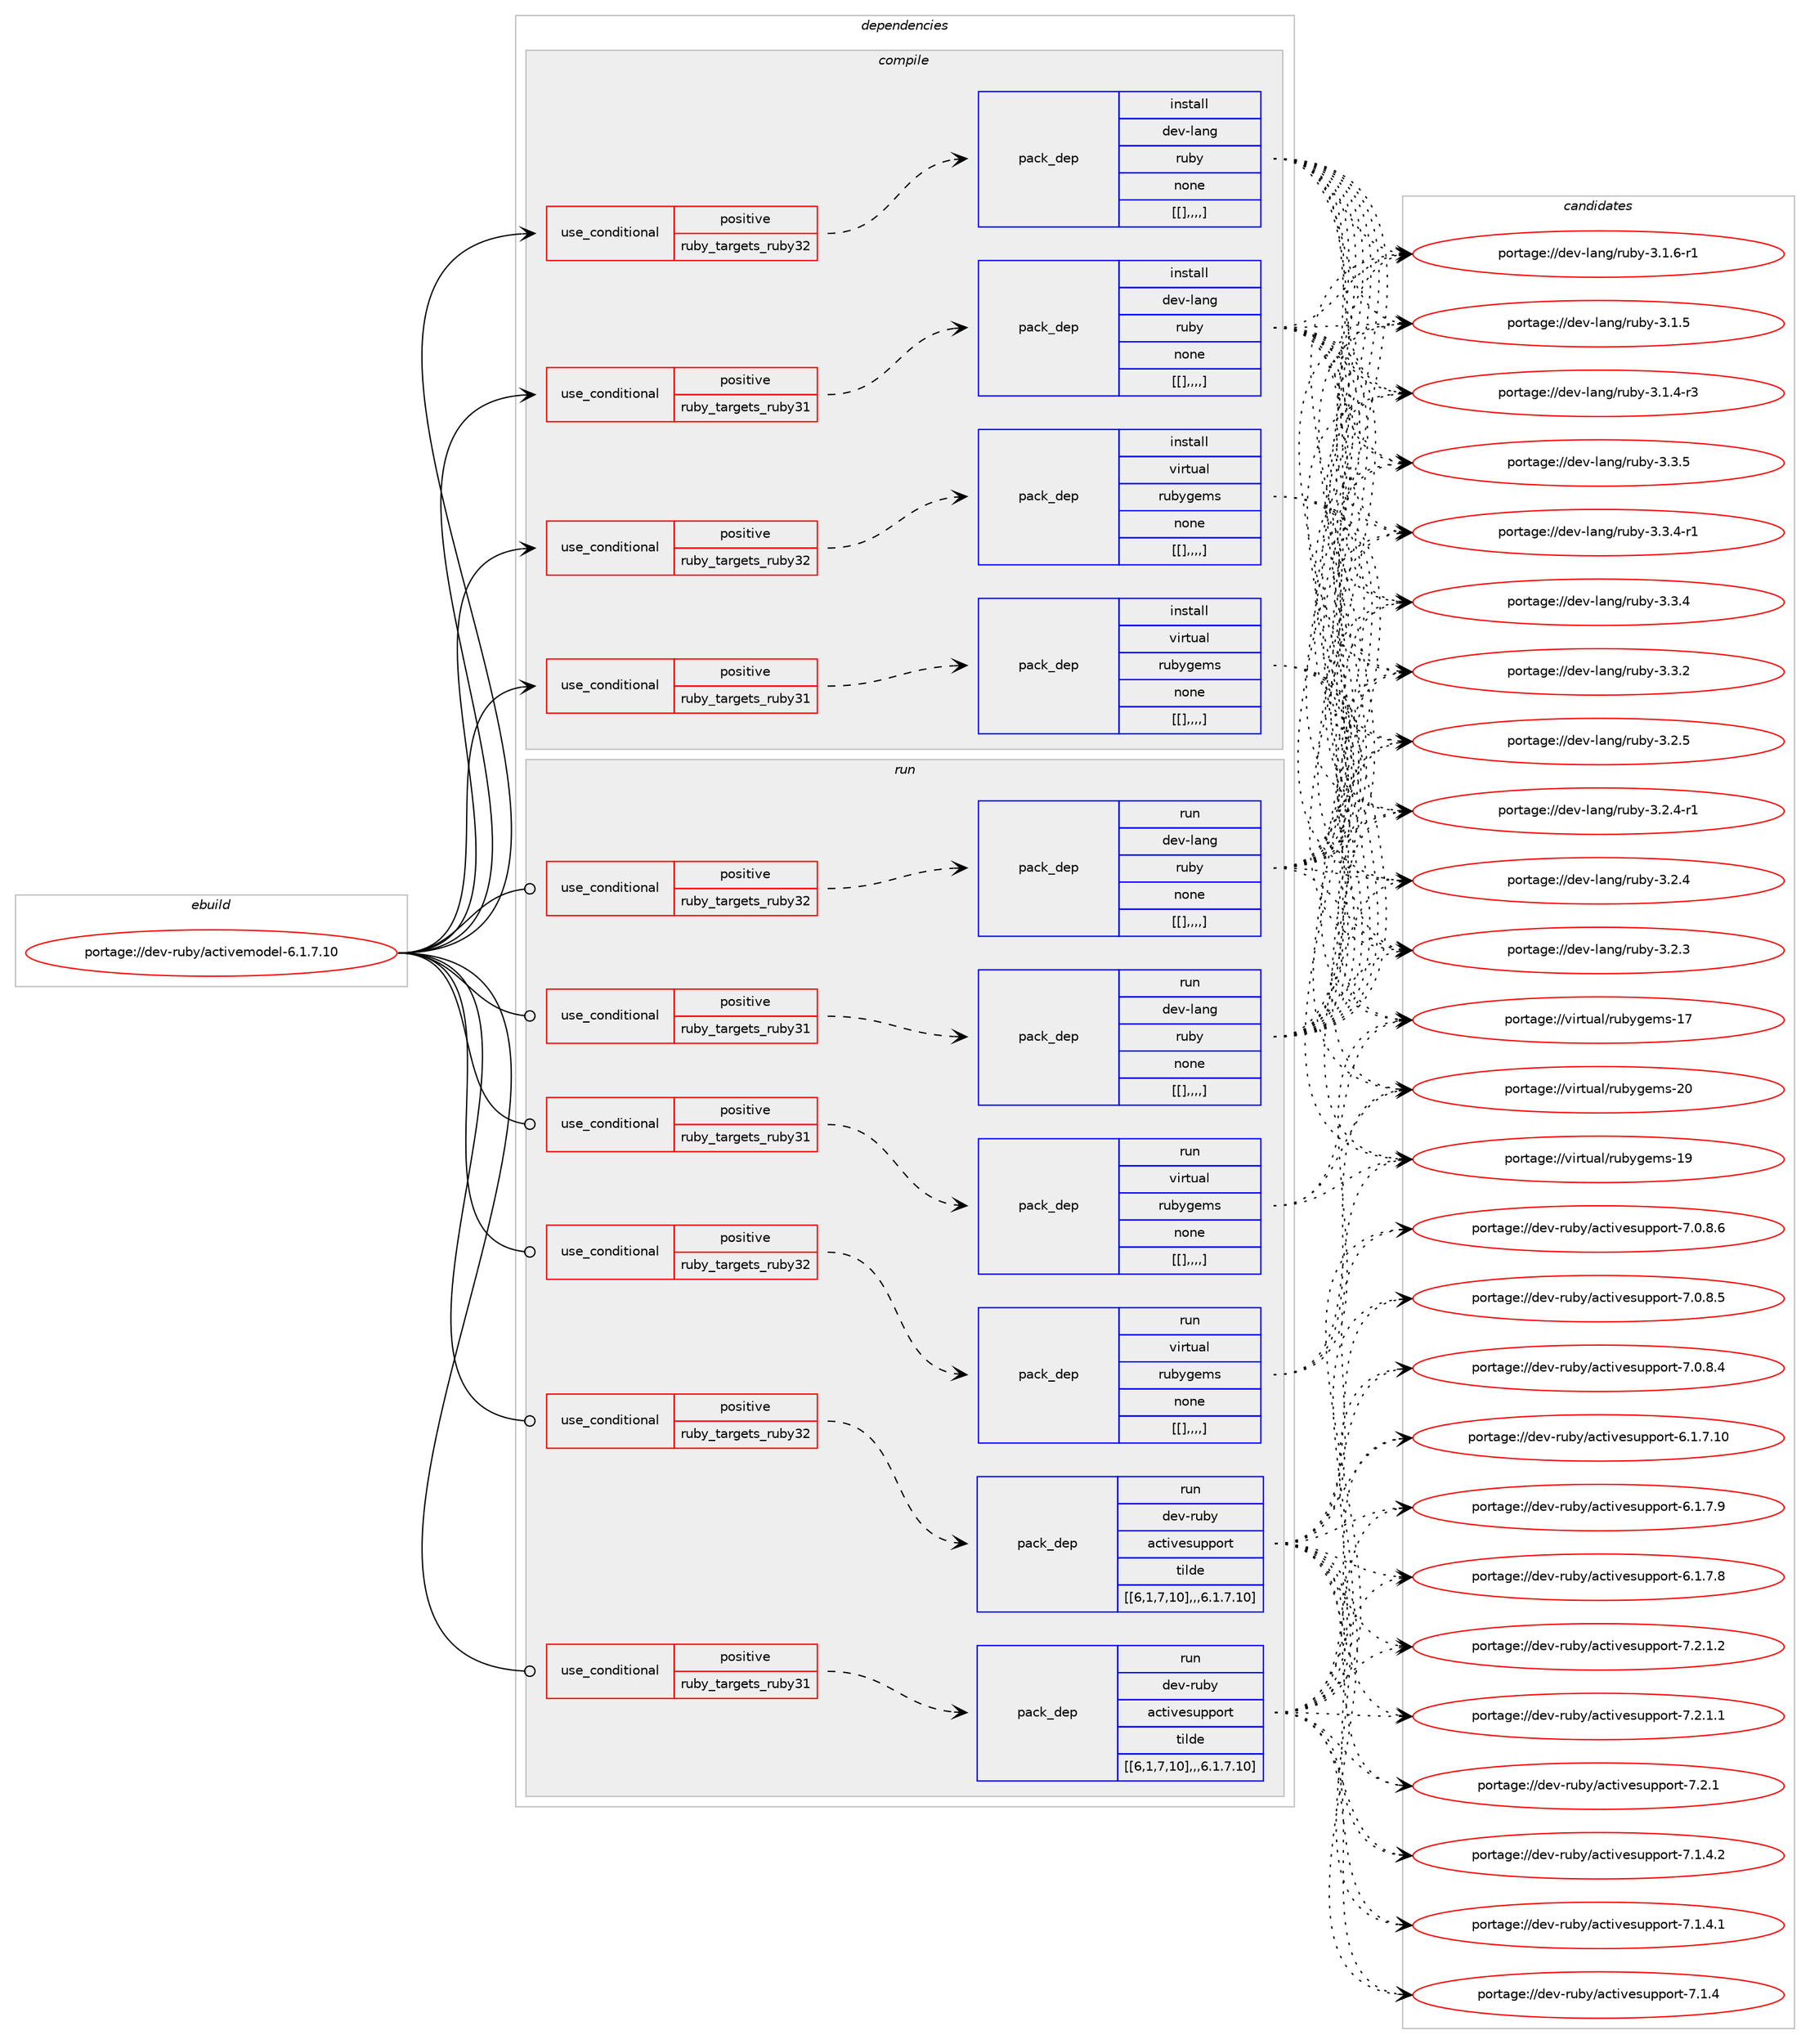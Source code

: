 digraph prolog {

# *************
# Graph options
# *************

newrank=true;
concentrate=true;
compound=true;
graph [rankdir=LR,fontname=Helvetica,fontsize=10,ranksep=1.5];#, ranksep=2.5, nodesep=0.2];
edge  [arrowhead=vee];
node  [fontname=Helvetica,fontsize=10];

# **********
# The ebuild
# **********

subgraph cluster_leftcol {
color=gray;
label=<<i>ebuild</i>>;
id [label="portage://dev-ruby/activemodel-6.1.7.10", color=red, width=4, href="../dev-ruby/activemodel-6.1.7.10.svg"];
}

# ****************
# The dependencies
# ****************

subgraph cluster_midcol {
color=gray;
label=<<i>dependencies</i>>;
subgraph cluster_compile {
fillcolor="#eeeeee";
style=filled;
label=<<i>compile</i>>;
subgraph cond47285 {
dependency184170 [label=<<TABLE BORDER="0" CELLBORDER="1" CELLSPACING="0" CELLPADDING="4"><TR><TD ROWSPAN="3" CELLPADDING="10">use_conditional</TD></TR><TR><TD>positive</TD></TR><TR><TD>ruby_targets_ruby31</TD></TR></TABLE>>, shape=none, color=red];
subgraph pack135543 {
dependency184213 [label=<<TABLE BORDER="0" CELLBORDER="1" CELLSPACING="0" CELLPADDING="4" WIDTH="220"><TR><TD ROWSPAN="6" CELLPADDING="30">pack_dep</TD></TR><TR><TD WIDTH="110">install</TD></TR><TR><TD>dev-lang</TD></TR><TR><TD>ruby</TD></TR><TR><TD>none</TD></TR><TR><TD>[[],,,,]</TD></TR></TABLE>>, shape=none, color=blue];
}
dependency184170:e -> dependency184213:w [weight=20,style="dashed",arrowhead="vee"];
}
id:e -> dependency184170:w [weight=20,style="solid",arrowhead="vee"];
subgraph cond47301 {
dependency184220 [label=<<TABLE BORDER="0" CELLBORDER="1" CELLSPACING="0" CELLPADDING="4"><TR><TD ROWSPAN="3" CELLPADDING="10">use_conditional</TD></TR><TR><TD>positive</TD></TR><TR><TD>ruby_targets_ruby31</TD></TR></TABLE>>, shape=none, color=red];
subgraph pack135569 {
dependency184255 [label=<<TABLE BORDER="0" CELLBORDER="1" CELLSPACING="0" CELLPADDING="4" WIDTH="220"><TR><TD ROWSPAN="6" CELLPADDING="30">pack_dep</TD></TR><TR><TD WIDTH="110">install</TD></TR><TR><TD>virtual</TD></TR><TR><TD>rubygems</TD></TR><TR><TD>none</TD></TR><TR><TD>[[],,,,]</TD></TR></TABLE>>, shape=none, color=blue];
}
dependency184220:e -> dependency184255:w [weight=20,style="dashed",arrowhead="vee"];
}
id:e -> dependency184220:w [weight=20,style="solid",arrowhead="vee"];
subgraph cond47327 {
dependency184283 [label=<<TABLE BORDER="0" CELLBORDER="1" CELLSPACING="0" CELLPADDING="4"><TR><TD ROWSPAN="3" CELLPADDING="10">use_conditional</TD></TR><TR><TD>positive</TD></TR><TR><TD>ruby_targets_ruby32</TD></TR></TABLE>>, shape=none, color=red];
subgraph pack135594 {
dependency184298 [label=<<TABLE BORDER="0" CELLBORDER="1" CELLSPACING="0" CELLPADDING="4" WIDTH="220"><TR><TD ROWSPAN="6" CELLPADDING="30">pack_dep</TD></TR><TR><TD WIDTH="110">install</TD></TR><TR><TD>dev-lang</TD></TR><TR><TD>ruby</TD></TR><TR><TD>none</TD></TR><TR><TD>[[],,,,]</TD></TR></TABLE>>, shape=none, color=blue];
}
dependency184283:e -> dependency184298:w [weight=20,style="dashed",arrowhead="vee"];
}
id:e -> dependency184283:w [weight=20,style="solid",arrowhead="vee"];
subgraph cond47342 {
dependency184358 [label=<<TABLE BORDER="0" CELLBORDER="1" CELLSPACING="0" CELLPADDING="4"><TR><TD ROWSPAN="3" CELLPADDING="10">use_conditional</TD></TR><TR><TD>positive</TD></TR><TR><TD>ruby_targets_ruby32</TD></TR></TABLE>>, shape=none, color=red];
subgraph pack135644 {
dependency184381 [label=<<TABLE BORDER="0" CELLBORDER="1" CELLSPACING="0" CELLPADDING="4" WIDTH="220"><TR><TD ROWSPAN="6" CELLPADDING="30">pack_dep</TD></TR><TR><TD WIDTH="110">install</TD></TR><TR><TD>virtual</TD></TR><TR><TD>rubygems</TD></TR><TR><TD>none</TD></TR><TR><TD>[[],,,,]</TD></TR></TABLE>>, shape=none, color=blue];
}
dependency184358:e -> dependency184381:w [weight=20,style="dashed",arrowhead="vee"];
}
id:e -> dependency184358:w [weight=20,style="solid",arrowhead="vee"];
}
subgraph cluster_compileandrun {
fillcolor="#eeeeee";
style=filled;
label=<<i>compile and run</i>>;
}
subgraph cluster_run {
fillcolor="#eeeeee";
style=filled;
label=<<i>run</i>>;
subgraph cond47372 {
dependency184402 [label=<<TABLE BORDER="0" CELLBORDER="1" CELLSPACING="0" CELLPADDING="4"><TR><TD ROWSPAN="3" CELLPADDING="10">use_conditional</TD></TR><TR><TD>positive</TD></TR><TR><TD>ruby_targets_ruby31</TD></TR></TABLE>>, shape=none, color=red];
subgraph pack135662 {
dependency184412 [label=<<TABLE BORDER="0" CELLBORDER="1" CELLSPACING="0" CELLPADDING="4" WIDTH="220"><TR><TD ROWSPAN="6" CELLPADDING="30">pack_dep</TD></TR><TR><TD WIDTH="110">run</TD></TR><TR><TD>dev-lang</TD></TR><TR><TD>ruby</TD></TR><TR><TD>none</TD></TR><TR><TD>[[],,,,]</TD></TR></TABLE>>, shape=none, color=blue];
}
dependency184402:e -> dependency184412:w [weight=20,style="dashed",arrowhead="vee"];
}
id:e -> dependency184402:w [weight=20,style="solid",arrowhead="odot"];
subgraph cond47385 {
dependency184428 [label=<<TABLE BORDER="0" CELLBORDER="1" CELLSPACING="0" CELLPADDING="4"><TR><TD ROWSPAN="3" CELLPADDING="10">use_conditional</TD></TR><TR><TD>positive</TD></TR><TR><TD>ruby_targets_ruby31</TD></TR></TABLE>>, shape=none, color=red];
subgraph pack135678 {
dependency184439 [label=<<TABLE BORDER="0" CELLBORDER="1" CELLSPACING="0" CELLPADDING="4" WIDTH="220"><TR><TD ROWSPAN="6" CELLPADDING="30">pack_dep</TD></TR><TR><TD WIDTH="110">run</TD></TR><TR><TD>dev-ruby</TD></TR><TR><TD>activesupport</TD></TR><TR><TD>tilde</TD></TR><TR><TD>[[6,1,7,10],,,6.1.7.10]</TD></TR></TABLE>>, shape=none, color=blue];
}
dependency184428:e -> dependency184439:w [weight=20,style="dashed",arrowhead="vee"];
}
id:e -> dependency184428:w [weight=20,style="solid",arrowhead="odot"];
subgraph cond47407 {
dependency184463 [label=<<TABLE BORDER="0" CELLBORDER="1" CELLSPACING="0" CELLPADDING="4"><TR><TD ROWSPAN="3" CELLPADDING="10">use_conditional</TD></TR><TR><TD>positive</TD></TR><TR><TD>ruby_targets_ruby31</TD></TR></TABLE>>, shape=none, color=red];
subgraph pack135698 {
dependency184467 [label=<<TABLE BORDER="0" CELLBORDER="1" CELLSPACING="0" CELLPADDING="4" WIDTH="220"><TR><TD ROWSPAN="6" CELLPADDING="30">pack_dep</TD></TR><TR><TD WIDTH="110">run</TD></TR><TR><TD>virtual</TD></TR><TR><TD>rubygems</TD></TR><TR><TD>none</TD></TR><TR><TD>[[],,,,]</TD></TR></TABLE>>, shape=none, color=blue];
}
dependency184463:e -> dependency184467:w [weight=20,style="dashed",arrowhead="vee"];
}
id:e -> dependency184463:w [weight=20,style="solid",arrowhead="odot"];
subgraph cond47416 {
dependency184485 [label=<<TABLE BORDER="0" CELLBORDER="1" CELLSPACING="0" CELLPADDING="4"><TR><TD ROWSPAN="3" CELLPADDING="10">use_conditional</TD></TR><TR><TD>positive</TD></TR><TR><TD>ruby_targets_ruby32</TD></TR></TABLE>>, shape=none, color=red];
subgraph pack135706 {
dependency184487 [label=<<TABLE BORDER="0" CELLBORDER="1" CELLSPACING="0" CELLPADDING="4" WIDTH="220"><TR><TD ROWSPAN="6" CELLPADDING="30">pack_dep</TD></TR><TR><TD WIDTH="110">run</TD></TR><TR><TD>dev-lang</TD></TR><TR><TD>ruby</TD></TR><TR><TD>none</TD></TR><TR><TD>[[],,,,]</TD></TR></TABLE>>, shape=none, color=blue];
}
dependency184485:e -> dependency184487:w [weight=20,style="dashed",arrowhead="vee"];
}
id:e -> dependency184485:w [weight=20,style="solid",arrowhead="odot"];
subgraph cond47436 {
dependency184573 [label=<<TABLE BORDER="0" CELLBORDER="1" CELLSPACING="0" CELLPADDING="4"><TR><TD ROWSPAN="3" CELLPADDING="10">use_conditional</TD></TR><TR><TD>positive</TD></TR><TR><TD>ruby_targets_ruby32</TD></TR></TABLE>>, shape=none, color=red];
subgraph pack135755 {
dependency184584 [label=<<TABLE BORDER="0" CELLBORDER="1" CELLSPACING="0" CELLPADDING="4" WIDTH="220"><TR><TD ROWSPAN="6" CELLPADDING="30">pack_dep</TD></TR><TR><TD WIDTH="110">run</TD></TR><TR><TD>dev-ruby</TD></TR><TR><TD>activesupport</TD></TR><TR><TD>tilde</TD></TR><TR><TD>[[6,1,7,10],,,6.1.7.10]</TD></TR></TABLE>>, shape=none, color=blue];
}
dependency184573:e -> dependency184584:w [weight=20,style="dashed",arrowhead="vee"];
}
id:e -> dependency184573:w [weight=20,style="solid",arrowhead="odot"];
subgraph cond47462 {
dependency184588 [label=<<TABLE BORDER="0" CELLBORDER="1" CELLSPACING="0" CELLPADDING="4"><TR><TD ROWSPAN="3" CELLPADDING="10">use_conditional</TD></TR><TR><TD>positive</TD></TR><TR><TD>ruby_targets_ruby32</TD></TR></TABLE>>, shape=none, color=red];
subgraph pack135778 {
dependency184616 [label=<<TABLE BORDER="0" CELLBORDER="1" CELLSPACING="0" CELLPADDING="4" WIDTH="220"><TR><TD ROWSPAN="6" CELLPADDING="30">pack_dep</TD></TR><TR><TD WIDTH="110">run</TD></TR><TR><TD>virtual</TD></TR><TR><TD>rubygems</TD></TR><TR><TD>none</TD></TR><TR><TD>[[],,,,]</TD></TR></TABLE>>, shape=none, color=blue];
}
dependency184588:e -> dependency184616:w [weight=20,style="dashed",arrowhead="vee"];
}
id:e -> dependency184588:w [weight=20,style="solid",arrowhead="odot"];
}
}

# **************
# The candidates
# **************

subgraph cluster_choices {
rank=same;
color=gray;
label=<<i>candidates</i>>;

subgraph choice134929 {
color=black;
nodesep=1;
choice10010111845108971101034711411798121455146514653 [label="portage://dev-lang/ruby-3.3.5", color=red, width=4,href="../dev-lang/ruby-3.3.5.svg"];
choice100101118451089711010347114117981214551465146524511449 [label="portage://dev-lang/ruby-3.3.4-r1", color=red, width=4,href="../dev-lang/ruby-3.3.4-r1.svg"];
choice10010111845108971101034711411798121455146514652 [label="portage://dev-lang/ruby-3.3.4", color=red, width=4,href="../dev-lang/ruby-3.3.4.svg"];
choice10010111845108971101034711411798121455146514650 [label="portage://dev-lang/ruby-3.3.2", color=red, width=4,href="../dev-lang/ruby-3.3.2.svg"];
choice10010111845108971101034711411798121455146504653 [label="portage://dev-lang/ruby-3.2.5", color=red, width=4,href="../dev-lang/ruby-3.2.5.svg"];
choice100101118451089711010347114117981214551465046524511449 [label="portage://dev-lang/ruby-3.2.4-r1", color=red, width=4,href="../dev-lang/ruby-3.2.4-r1.svg"];
choice10010111845108971101034711411798121455146504652 [label="portage://dev-lang/ruby-3.2.4", color=red, width=4,href="../dev-lang/ruby-3.2.4.svg"];
choice10010111845108971101034711411798121455146504651 [label="portage://dev-lang/ruby-3.2.3", color=red, width=4,href="../dev-lang/ruby-3.2.3.svg"];
choice100101118451089711010347114117981214551464946544511449 [label="portage://dev-lang/ruby-3.1.6-r1", color=red, width=4,href="../dev-lang/ruby-3.1.6-r1.svg"];
choice10010111845108971101034711411798121455146494653 [label="portage://dev-lang/ruby-3.1.5", color=red, width=4,href="../dev-lang/ruby-3.1.5.svg"];
choice100101118451089711010347114117981214551464946524511451 [label="portage://dev-lang/ruby-3.1.4-r3", color=red, width=4,href="../dev-lang/ruby-3.1.4-r3.svg"];
dependency184213:e -> choice10010111845108971101034711411798121455146514653:w [style=dotted,weight="100"];
dependency184213:e -> choice100101118451089711010347114117981214551465146524511449:w [style=dotted,weight="100"];
dependency184213:e -> choice10010111845108971101034711411798121455146514652:w [style=dotted,weight="100"];
dependency184213:e -> choice10010111845108971101034711411798121455146514650:w [style=dotted,weight="100"];
dependency184213:e -> choice10010111845108971101034711411798121455146504653:w [style=dotted,weight="100"];
dependency184213:e -> choice100101118451089711010347114117981214551465046524511449:w [style=dotted,weight="100"];
dependency184213:e -> choice10010111845108971101034711411798121455146504652:w [style=dotted,weight="100"];
dependency184213:e -> choice10010111845108971101034711411798121455146504651:w [style=dotted,weight="100"];
dependency184213:e -> choice100101118451089711010347114117981214551464946544511449:w [style=dotted,weight="100"];
dependency184213:e -> choice10010111845108971101034711411798121455146494653:w [style=dotted,weight="100"];
dependency184213:e -> choice100101118451089711010347114117981214551464946524511451:w [style=dotted,weight="100"];
}
subgraph choice134963 {
color=black;
nodesep=1;
choice118105114116117971084711411798121103101109115455048 [label="portage://virtual/rubygems-20", color=red, width=4,href="../virtual/rubygems-20.svg"];
choice118105114116117971084711411798121103101109115454957 [label="portage://virtual/rubygems-19", color=red, width=4,href="../virtual/rubygems-19.svg"];
choice118105114116117971084711411798121103101109115454955 [label="portage://virtual/rubygems-17", color=red, width=4,href="../virtual/rubygems-17.svg"];
dependency184255:e -> choice118105114116117971084711411798121103101109115455048:w [style=dotted,weight="100"];
dependency184255:e -> choice118105114116117971084711411798121103101109115454957:w [style=dotted,weight="100"];
dependency184255:e -> choice118105114116117971084711411798121103101109115454955:w [style=dotted,weight="100"];
}
subgraph choice134971 {
color=black;
nodesep=1;
choice10010111845108971101034711411798121455146514653 [label="portage://dev-lang/ruby-3.3.5", color=red, width=4,href="../dev-lang/ruby-3.3.5.svg"];
choice100101118451089711010347114117981214551465146524511449 [label="portage://dev-lang/ruby-3.3.4-r1", color=red, width=4,href="../dev-lang/ruby-3.3.4-r1.svg"];
choice10010111845108971101034711411798121455146514652 [label="portage://dev-lang/ruby-3.3.4", color=red, width=4,href="../dev-lang/ruby-3.3.4.svg"];
choice10010111845108971101034711411798121455146514650 [label="portage://dev-lang/ruby-3.3.2", color=red, width=4,href="../dev-lang/ruby-3.3.2.svg"];
choice10010111845108971101034711411798121455146504653 [label="portage://dev-lang/ruby-3.2.5", color=red, width=4,href="../dev-lang/ruby-3.2.5.svg"];
choice100101118451089711010347114117981214551465046524511449 [label="portage://dev-lang/ruby-3.2.4-r1", color=red, width=4,href="../dev-lang/ruby-3.2.4-r1.svg"];
choice10010111845108971101034711411798121455146504652 [label="portage://dev-lang/ruby-3.2.4", color=red, width=4,href="../dev-lang/ruby-3.2.4.svg"];
choice10010111845108971101034711411798121455146504651 [label="portage://dev-lang/ruby-3.2.3", color=red, width=4,href="../dev-lang/ruby-3.2.3.svg"];
choice100101118451089711010347114117981214551464946544511449 [label="portage://dev-lang/ruby-3.1.6-r1", color=red, width=4,href="../dev-lang/ruby-3.1.6-r1.svg"];
choice10010111845108971101034711411798121455146494653 [label="portage://dev-lang/ruby-3.1.5", color=red, width=4,href="../dev-lang/ruby-3.1.5.svg"];
choice100101118451089711010347114117981214551464946524511451 [label="portage://dev-lang/ruby-3.1.4-r3", color=red, width=4,href="../dev-lang/ruby-3.1.4-r3.svg"];
dependency184298:e -> choice10010111845108971101034711411798121455146514653:w [style=dotted,weight="100"];
dependency184298:e -> choice100101118451089711010347114117981214551465146524511449:w [style=dotted,weight="100"];
dependency184298:e -> choice10010111845108971101034711411798121455146514652:w [style=dotted,weight="100"];
dependency184298:e -> choice10010111845108971101034711411798121455146514650:w [style=dotted,weight="100"];
dependency184298:e -> choice10010111845108971101034711411798121455146504653:w [style=dotted,weight="100"];
dependency184298:e -> choice100101118451089711010347114117981214551465046524511449:w [style=dotted,weight="100"];
dependency184298:e -> choice10010111845108971101034711411798121455146504652:w [style=dotted,weight="100"];
dependency184298:e -> choice10010111845108971101034711411798121455146504651:w [style=dotted,weight="100"];
dependency184298:e -> choice100101118451089711010347114117981214551464946544511449:w [style=dotted,weight="100"];
dependency184298:e -> choice10010111845108971101034711411798121455146494653:w [style=dotted,weight="100"];
dependency184298:e -> choice100101118451089711010347114117981214551464946524511451:w [style=dotted,weight="100"];
}
subgraph choice135005 {
color=black;
nodesep=1;
choice118105114116117971084711411798121103101109115455048 [label="portage://virtual/rubygems-20", color=red, width=4,href="../virtual/rubygems-20.svg"];
choice118105114116117971084711411798121103101109115454957 [label="portage://virtual/rubygems-19", color=red, width=4,href="../virtual/rubygems-19.svg"];
choice118105114116117971084711411798121103101109115454955 [label="portage://virtual/rubygems-17", color=red, width=4,href="../virtual/rubygems-17.svg"];
dependency184381:e -> choice118105114116117971084711411798121103101109115455048:w [style=dotted,weight="100"];
dependency184381:e -> choice118105114116117971084711411798121103101109115454957:w [style=dotted,weight="100"];
dependency184381:e -> choice118105114116117971084711411798121103101109115454955:w [style=dotted,weight="100"];
}
subgraph choice135027 {
color=black;
nodesep=1;
choice10010111845108971101034711411798121455146514653 [label="portage://dev-lang/ruby-3.3.5", color=red, width=4,href="../dev-lang/ruby-3.3.5.svg"];
choice100101118451089711010347114117981214551465146524511449 [label="portage://dev-lang/ruby-3.3.4-r1", color=red, width=4,href="../dev-lang/ruby-3.3.4-r1.svg"];
choice10010111845108971101034711411798121455146514652 [label="portage://dev-lang/ruby-3.3.4", color=red, width=4,href="../dev-lang/ruby-3.3.4.svg"];
choice10010111845108971101034711411798121455146514650 [label="portage://dev-lang/ruby-3.3.2", color=red, width=4,href="../dev-lang/ruby-3.3.2.svg"];
choice10010111845108971101034711411798121455146504653 [label="portage://dev-lang/ruby-3.2.5", color=red, width=4,href="../dev-lang/ruby-3.2.5.svg"];
choice100101118451089711010347114117981214551465046524511449 [label="portage://dev-lang/ruby-3.2.4-r1", color=red, width=4,href="../dev-lang/ruby-3.2.4-r1.svg"];
choice10010111845108971101034711411798121455146504652 [label="portage://dev-lang/ruby-3.2.4", color=red, width=4,href="../dev-lang/ruby-3.2.4.svg"];
choice10010111845108971101034711411798121455146504651 [label="portage://dev-lang/ruby-3.2.3", color=red, width=4,href="../dev-lang/ruby-3.2.3.svg"];
choice100101118451089711010347114117981214551464946544511449 [label="portage://dev-lang/ruby-3.1.6-r1", color=red, width=4,href="../dev-lang/ruby-3.1.6-r1.svg"];
choice10010111845108971101034711411798121455146494653 [label="portage://dev-lang/ruby-3.1.5", color=red, width=4,href="../dev-lang/ruby-3.1.5.svg"];
choice100101118451089711010347114117981214551464946524511451 [label="portage://dev-lang/ruby-3.1.4-r3", color=red, width=4,href="../dev-lang/ruby-3.1.4-r3.svg"];
dependency184412:e -> choice10010111845108971101034711411798121455146514653:w [style=dotted,weight="100"];
dependency184412:e -> choice100101118451089711010347114117981214551465146524511449:w [style=dotted,weight="100"];
dependency184412:e -> choice10010111845108971101034711411798121455146514652:w [style=dotted,weight="100"];
dependency184412:e -> choice10010111845108971101034711411798121455146514650:w [style=dotted,weight="100"];
dependency184412:e -> choice10010111845108971101034711411798121455146504653:w [style=dotted,weight="100"];
dependency184412:e -> choice100101118451089711010347114117981214551465046524511449:w [style=dotted,weight="100"];
dependency184412:e -> choice10010111845108971101034711411798121455146504652:w [style=dotted,weight="100"];
dependency184412:e -> choice10010111845108971101034711411798121455146504651:w [style=dotted,weight="100"];
dependency184412:e -> choice100101118451089711010347114117981214551464946544511449:w [style=dotted,weight="100"];
dependency184412:e -> choice10010111845108971101034711411798121455146494653:w [style=dotted,weight="100"];
dependency184412:e -> choice100101118451089711010347114117981214551464946524511451:w [style=dotted,weight="100"];
}
subgraph choice135034 {
color=black;
nodesep=1;
choice10010111845114117981214797991161051181011151171121121111141164555465046494650 [label="portage://dev-ruby/activesupport-7.2.1.2", color=red, width=4,href="../dev-ruby/activesupport-7.2.1.2.svg"];
choice10010111845114117981214797991161051181011151171121121111141164555465046494649 [label="portage://dev-ruby/activesupport-7.2.1.1", color=red, width=4,href="../dev-ruby/activesupport-7.2.1.1.svg"];
choice1001011184511411798121479799116105118101115117112112111114116455546504649 [label="portage://dev-ruby/activesupport-7.2.1", color=red, width=4,href="../dev-ruby/activesupport-7.2.1.svg"];
choice10010111845114117981214797991161051181011151171121121111141164555464946524650 [label="portage://dev-ruby/activesupport-7.1.4.2", color=red, width=4,href="../dev-ruby/activesupport-7.1.4.2.svg"];
choice10010111845114117981214797991161051181011151171121121111141164555464946524649 [label="portage://dev-ruby/activesupport-7.1.4.1", color=red, width=4,href="../dev-ruby/activesupport-7.1.4.1.svg"];
choice1001011184511411798121479799116105118101115117112112111114116455546494652 [label="portage://dev-ruby/activesupport-7.1.4", color=red, width=4,href="../dev-ruby/activesupport-7.1.4.svg"];
choice10010111845114117981214797991161051181011151171121121111141164555464846564654 [label="portage://dev-ruby/activesupport-7.0.8.6", color=red, width=4,href="../dev-ruby/activesupport-7.0.8.6.svg"];
choice10010111845114117981214797991161051181011151171121121111141164555464846564653 [label="portage://dev-ruby/activesupport-7.0.8.5", color=red, width=4,href="../dev-ruby/activesupport-7.0.8.5.svg"];
choice10010111845114117981214797991161051181011151171121121111141164555464846564652 [label="portage://dev-ruby/activesupport-7.0.8.4", color=red, width=4,href="../dev-ruby/activesupport-7.0.8.4.svg"];
choice1001011184511411798121479799116105118101115117112112111114116455446494655464948 [label="portage://dev-ruby/activesupport-6.1.7.10", color=red, width=4,href="../dev-ruby/activesupport-6.1.7.10.svg"];
choice10010111845114117981214797991161051181011151171121121111141164554464946554657 [label="portage://dev-ruby/activesupport-6.1.7.9", color=red, width=4,href="../dev-ruby/activesupport-6.1.7.9.svg"];
choice10010111845114117981214797991161051181011151171121121111141164554464946554656 [label="portage://dev-ruby/activesupport-6.1.7.8", color=red, width=4,href="../dev-ruby/activesupport-6.1.7.8.svg"];
dependency184439:e -> choice10010111845114117981214797991161051181011151171121121111141164555465046494650:w [style=dotted,weight="100"];
dependency184439:e -> choice10010111845114117981214797991161051181011151171121121111141164555465046494649:w [style=dotted,weight="100"];
dependency184439:e -> choice1001011184511411798121479799116105118101115117112112111114116455546504649:w [style=dotted,weight="100"];
dependency184439:e -> choice10010111845114117981214797991161051181011151171121121111141164555464946524650:w [style=dotted,weight="100"];
dependency184439:e -> choice10010111845114117981214797991161051181011151171121121111141164555464946524649:w [style=dotted,weight="100"];
dependency184439:e -> choice1001011184511411798121479799116105118101115117112112111114116455546494652:w [style=dotted,weight="100"];
dependency184439:e -> choice10010111845114117981214797991161051181011151171121121111141164555464846564654:w [style=dotted,weight="100"];
dependency184439:e -> choice10010111845114117981214797991161051181011151171121121111141164555464846564653:w [style=dotted,weight="100"];
dependency184439:e -> choice10010111845114117981214797991161051181011151171121121111141164555464846564652:w [style=dotted,weight="100"];
dependency184439:e -> choice1001011184511411798121479799116105118101115117112112111114116455446494655464948:w [style=dotted,weight="100"];
dependency184439:e -> choice10010111845114117981214797991161051181011151171121121111141164554464946554657:w [style=dotted,weight="100"];
dependency184439:e -> choice10010111845114117981214797991161051181011151171121121111141164554464946554656:w [style=dotted,weight="100"];
}
subgraph choice135045 {
color=black;
nodesep=1;
choice118105114116117971084711411798121103101109115455048 [label="portage://virtual/rubygems-20", color=red, width=4,href="../virtual/rubygems-20.svg"];
choice118105114116117971084711411798121103101109115454957 [label="portage://virtual/rubygems-19", color=red, width=4,href="../virtual/rubygems-19.svg"];
choice118105114116117971084711411798121103101109115454955 [label="portage://virtual/rubygems-17", color=red, width=4,href="../virtual/rubygems-17.svg"];
dependency184467:e -> choice118105114116117971084711411798121103101109115455048:w [style=dotted,weight="100"];
dependency184467:e -> choice118105114116117971084711411798121103101109115454957:w [style=dotted,weight="100"];
dependency184467:e -> choice118105114116117971084711411798121103101109115454955:w [style=dotted,weight="100"];
}
subgraph choice135051 {
color=black;
nodesep=1;
choice10010111845108971101034711411798121455146514653 [label="portage://dev-lang/ruby-3.3.5", color=red, width=4,href="../dev-lang/ruby-3.3.5.svg"];
choice100101118451089711010347114117981214551465146524511449 [label="portage://dev-lang/ruby-3.3.4-r1", color=red, width=4,href="../dev-lang/ruby-3.3.4-r1.svg"];
choice10010111845108971101034711411798121455146514652 [label="portage://dev-lang/ruby-3.3.4", color=red, width=4,href="../dev-lang/ruby-3.3.4.svg"];
choice10010111845108971101034711411798121455146514650 [label="portage://dev-lang/ruby-3.3.2", color=red, width=4,href="../dev-lang/ruby-3.3.2.svg"];
choice10010111845108971101034711411798121455146504653 [label="portage://dev-lang/ruby-3.2.5", color=red, width=4,href="../dev-lang/ruby-3.2.5.svg"];
choice100101118451089711010347114117981214551465046524511449 [label="portage://dev-lang/ruby-3.2.4-r1", color=red, width=4,href="../dev-lang/ruby-3.2.4-r1.svg"];
choice10010111845108971101034711411798121455146504652 [label="portage://dev-lang/ruby-3.2.4", color=red, width=4,href="../dev-lang/ruby-3.2.4.svg"];
choice10010111845108971101034711411798121455146504651 [label="portage://dev-lang/ruby-3.2.3", color=red, width=4,href="../dev-lang/ruby-3.2.3.svg"];
choice100101118451089711010347114117981214551464946544511449 [label="portage://dev-lang/ruby-3.1.6-r1", color=red, width=4,href="../dev-lang/ruby-3.1.6-r1.svg"];
choice10010111845108971101034711411798121455146494653 [label="portage://dev-lang/ruby-3.1.5", color=red, width=4,href="../dev-lang/ruby-3.1.5.svg"];
choice100101118451089711010347114117981214551464946524511451 [label="portage://dev-lang/ruby-3.1.4-r3", color=red, width=4,href="../dev-lang/ruby-3.1.4-r3.svg"];
dependency184487:e -> choice10010111845108971101034711411798121455146514653:w [style=dotted,weight="100"];
dependency184487:e -> choice100101118451089711010347114117981214551465146524511449:w [style=dotted,weight="100"];
dependency184487:e -> choice10010111845108971101034711411798121455146514652:w [style=dotted,weight="100"];
dependency184487:e -> choice10010111845108971101034711411798121455146514650:w [style=dotted,weight="100"];
dependency184487:e -> choice10010111845108971101034711411798121455146504653:w [style=dotted,weight="100"];
dependency184487:e -> choice100101118451089711010347114117981214551465046524511449:w [style=dotted,weight="100"];
dependency184487:e -> choice10010111845108971101034711411798121455146504652:w [style=dotted,weight="100"];
dependency184487:e -> choice10010111845108971101034711411798121455146504651:w [style=dotted,weight="100"];
dependency184487:e -> choice100101118451089711010347114117981214551464946544511449:w [style=dotted,weight="100"];
dependency184487:e -> choice10010111845108971101034711411798121455146494653:w [style=dotted,weight="100"];
dependency184487:e -> choice100101118451089711010347114117981214551464946524511451:w [style=dotted,weight="100"];
}
subgraph choice135064 {
color=black;
nodesep=1;
choice10010111845114117981214797991161051181011151171121121111141164555465046494650 [label="portage://dev-ruby/activesupport-7.2.1.2", color=red, width=4,href="../dev-ruby/activesupport-7.2.1.2.svg"];
choice10010111845114117981214797991161051181011151171121121111141164555465046494649 [label="portage://dev-ruby/activesupport-7.2.1.1", color=red, width=4,href="../dev-ruby/activesupport-7.2.1.1.svg"];
choice1001011184511411798121479799116105118101115117112112111114116455546504649 [label="portage://dev-ruby/activesupport-7.2.1", color=red, width=4,href="../dev-ruby/activesupport-7.2.1.svg"];
choice10010111845114117981214797991161051181011151171121121111141164555464946524650 [label="portage://dev-ruby/activesupport-7.1.4.2", color=red, width=4,href="../dev-ruby/activesupport-7.1.4.2.svg"];
choice10010111845114117981214797991161051181011151171121121111141164555464946524649 [label="portage://dev-ruby/activesupport-7.1.4.1", color=red, width=4,href="../dev-ruby/activesupport-7.1.4.1.svg"];
choice1001011184511411798121479799116105118101115117112112111114116455546494652 [label="portage://dev-ruby/activesupport-7.1.4", color=red, width=4,href="../dev-ruby/activesupport-7.1.4.svg"];
choice10010111845114117981214797991161051181011151171121121111141164555464846564654 [label="portage://dev-ruby/activesupport-7.0.8.6", color=red, width=4,href="../dev-ruby/activesupport-7.0.8.6.svg"];
choice10010111845114117981214797991161051181011151171121121111141164555464846564653 [label="portage://dev-ruby/activesupport-7.0.8.5", color=red, width=4,href="../dev-ruby/activesupport-7.0.8.5.svg"];
choice10010111845114117981214797991161051181011151171121121111141164555464846564652 [label="portage://dev-ruby/activesupport-7.0.8.4", color=red, width=4,href="../dev-ruby/activesupport-7.0.8.4.svg"];
choice1001011184511411798121479799116105118101115117112112111114116455446494655464948 [label="portage://dev-ruby/activesupport-6.1.7.10", color=red, width=4,href="../dev-ruby/activesupport-6.1.7.10.svg"];
choice10010111845114117981214797991161051181011151171121121111141164554464946554657 [label="portage://dev-ruby/activesupport-6.1.7.9", color=red, width=4,href="../dev-ruby/activesupport-6.1.7.9.svg"];
choice10010111845114117981214797991161051181011151171121121111141164554464946554656 [label="portage://dev-ruby/activesupport-6.1.7.8", color=red, width=4,href="../dev-ruby/activesupport-6.1.7.8.svg"];
dependency184584:e -> choice10010111845114117981214797991161051181011151171121121111141164555465046494650:w [style=dotted,weight="100"];
dependency184584:e -> choice10010111845114117981214797991161051181011151171121121111141164555465046494649:w [style=dotted,weight="100"];
dependency184584:e -> choice1001011184511411798121479799116105118101115117112112111114116455546504649:w [style=dotted,weight="100"];
dependency184584:e -> choice10010111845114117981214797991161051181011151171121121111141164555464946524650:w [style=dotted,weight="100"];
dependency184584:e -> choice10010111845114117981214797991161051181011151171121121111141164555464946524649:w [style=dotted,weight="100"];
dependency184584:e -> choice1001011184511411798121479799116105118101115117112112111114116455546494652:w [style=dotted,weight="100"];
dependency184584:e -> choice10010111845114117981214797991161051181011151171121121111141164555464846564654:w [style=dotted,weight="100"];
dependency184584:e -> choice10010111845114117981214797991161051181011151171121121111141164555464846564653:w [style=dotted,weight="100"];
dependency184584:e -> choice10010111845114117981214797991161051181011151171121121111141164555464846564652:w [style=dotted,weight="100"];
dependency184584:e -> choice1001011184511411798121479799116105118101115117112112111114116455446494655464948:w [style=dotted,weight="100"];
dependency184584:e -> choice10010111845114117981214797991161051181011151171121121111141164554464946554657:w [style=dotted,weight="100"];
dependency184584:e -> choice10010111845114117981214797991161051181011151171121121111141164554464946554656:w [style=dotted,weight="100"];
}
subgraph choice135076 {
color=black;
nodesep=1;
choice118105114116117971084711411798121103101109115455048 [label="portage://virtual/rubygems-20", color=red, width=4,href="../virtual/rubygems-20.svg"];
choice118105114116117971084711411798121103101109115454957 [label="portage://virtual/rubygems-19", color=red, width=4,href="../virtual/rubygems-19.svg"];
choice118105114116117971084711411798121103101109115454955 [label="portage://virtual/rubygems-17", color=red, width=4,href="../virtual/rubygems-17.svg"];
dependency184616:e -> choice118105114116117971084711411798121103101109115455048:w [style=dotted,weight="100"];
dependency184616:e -> choice118105114116117971084711411798121103101109115454957:w [style=dotted,weight="100"];
dependency184616:e -> choice118105114116117971084711411798121103101109115454955:w [style=dotted,weight="100"];
}
}

}
